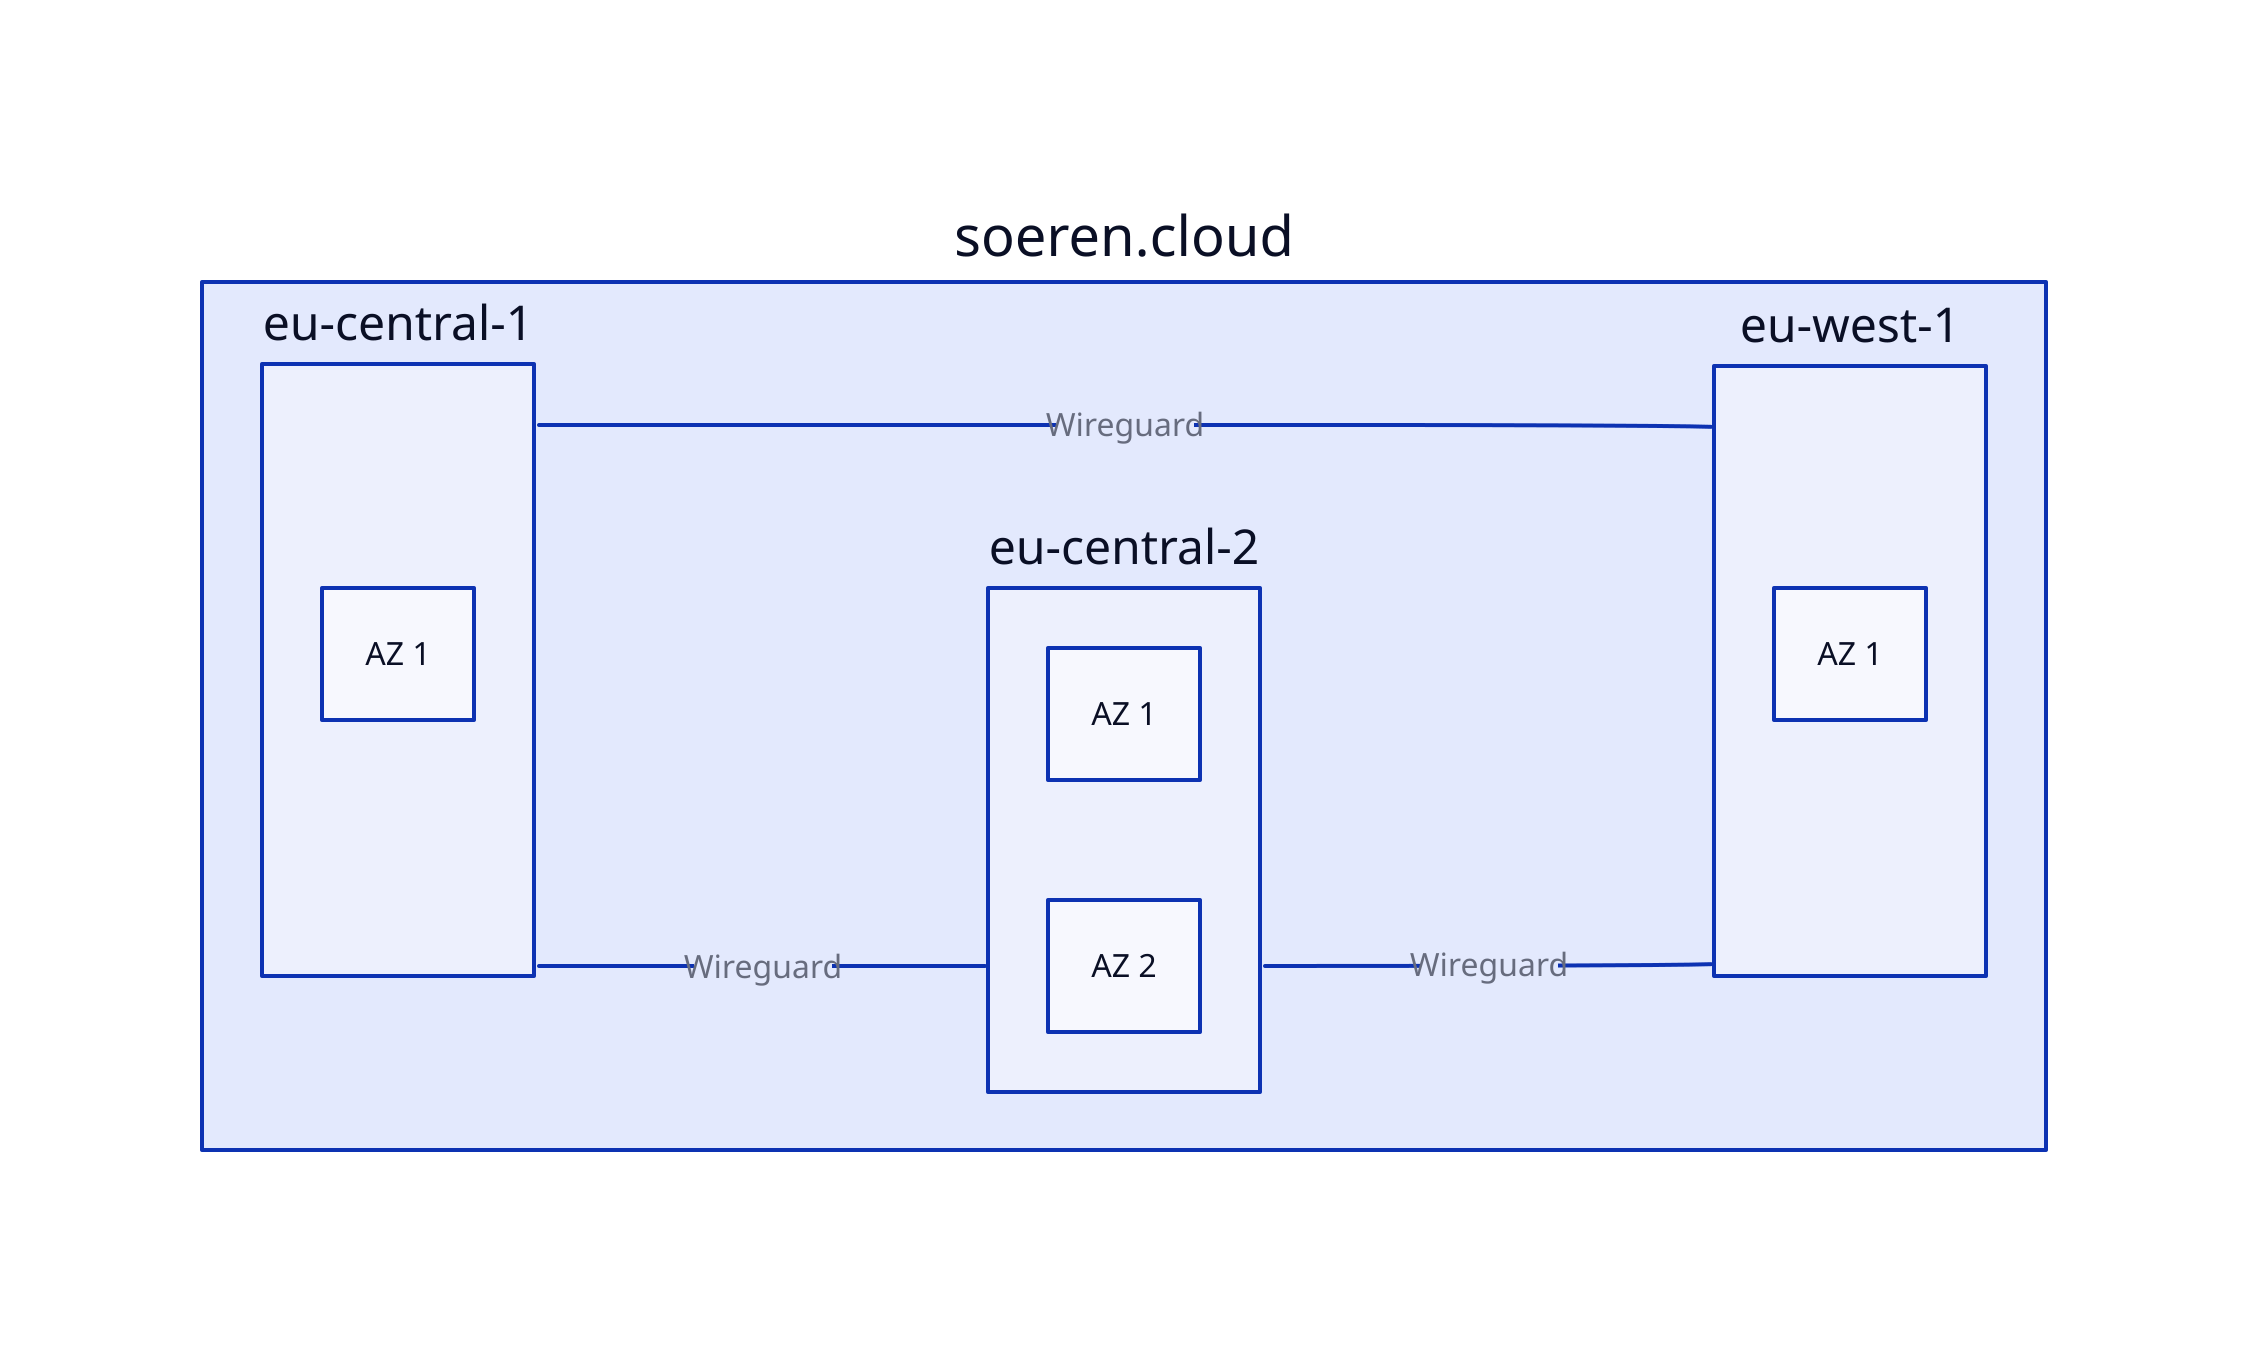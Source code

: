 direction: right

Cloud: soeren.cloud {
  Region1: eu-central-1 {
    AZ1: AZ 1
  }

  Region2: eu-central-2 {
    AZ1: AZ 1
    AZ2: AZ 2
  }

  Region3: eu-west-1 {
    AZ1: AZ 1
  }
}

Cloud.Region1 -- Cloud.Region2: {label: "Wireguard"}
Cloud.Region1 -- Cloud.Region3: {label: "Wireguard"}
Cloud.Region2 -- Cloud.Region3: {label: "Wireguard"}
